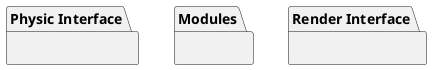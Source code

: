 @startuml

package "Physic Interface" {
}

package "Modules" {
}

package "Render Interface" {
}

@enduml
